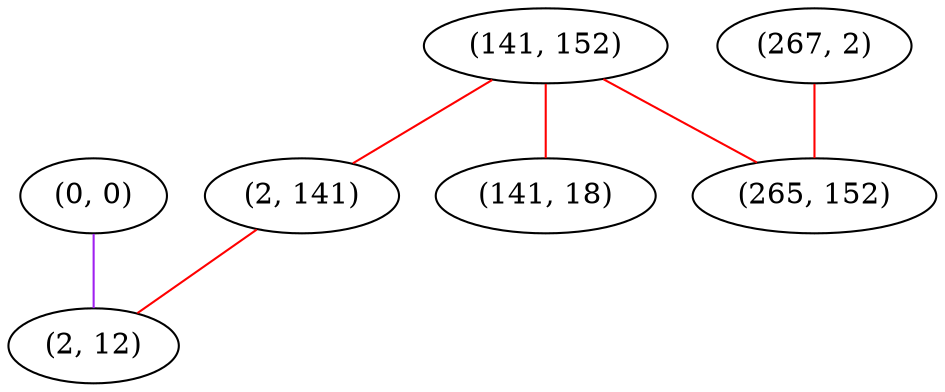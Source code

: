 graph "" {
"(0, 0)";
"(141, 152)";
"(267, 2)";
"(2, 141)";
"(141, 18)";
"(2, 12)";
"(265, 152)";
"(0, 0)" -- "(2, 12)"  [color=purple, key=0, weight=4];
"(141, 152)" -- "(2, 141)"  [color=red, key=0, weight=1];
"(141, 152)" -- "(141, 18)"  [color=red, key=0, weight=1];
"(141, 152)" -- "(265, 152)"  [color=red, key=0, weight=1];
"(267, 2)" -- "(265, 152)"  [color=red, key=0, weight=1];
"(2, 141)" -- "(2, 12)"  [color=red, key=0, weight=1];
}
